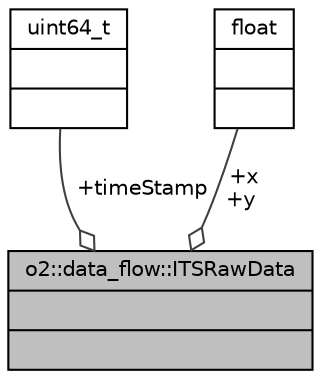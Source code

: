 digraph "o2::data_flow::ITSRawData"
{
 // INTERACTIVE_SVG=YES
  bgcolor="transparent";
  edge [fontname="Helvetica",fontsize="10",labelfontname="Helvetica",labelfontsize="10"];
  node [fontname="Helvetica",fontsize="10",shape=record];
  Node1 [label="{o2::data_flow::ITSRawData\n||}",height=0.2,width=0.4,color="black", fillcolor="grey75", style="filled", fontcolor="black"];
  Node2 -> Node1 [color="grey25",fontsize="10",style="solid",label=" +timeStamp" ,arrowhead="odiamond",fontname="Helvetica"];
  Node2 [label="{uint64_t\n||}",height=0.2,width=0.4,color="black",URL="$d6/d30/classuint64__t.html"];
  Node3 -> Node1 [color="grey25",fontsize="10",style="solid",label=" +x\n+y" ,arrowhead="odiamond",fontname="Helvetica"];
  Node3 [label="{float\n||}",height=0.2,width=0.4,color="black",URL="$d4/dc3/classfloat.html"];
}
